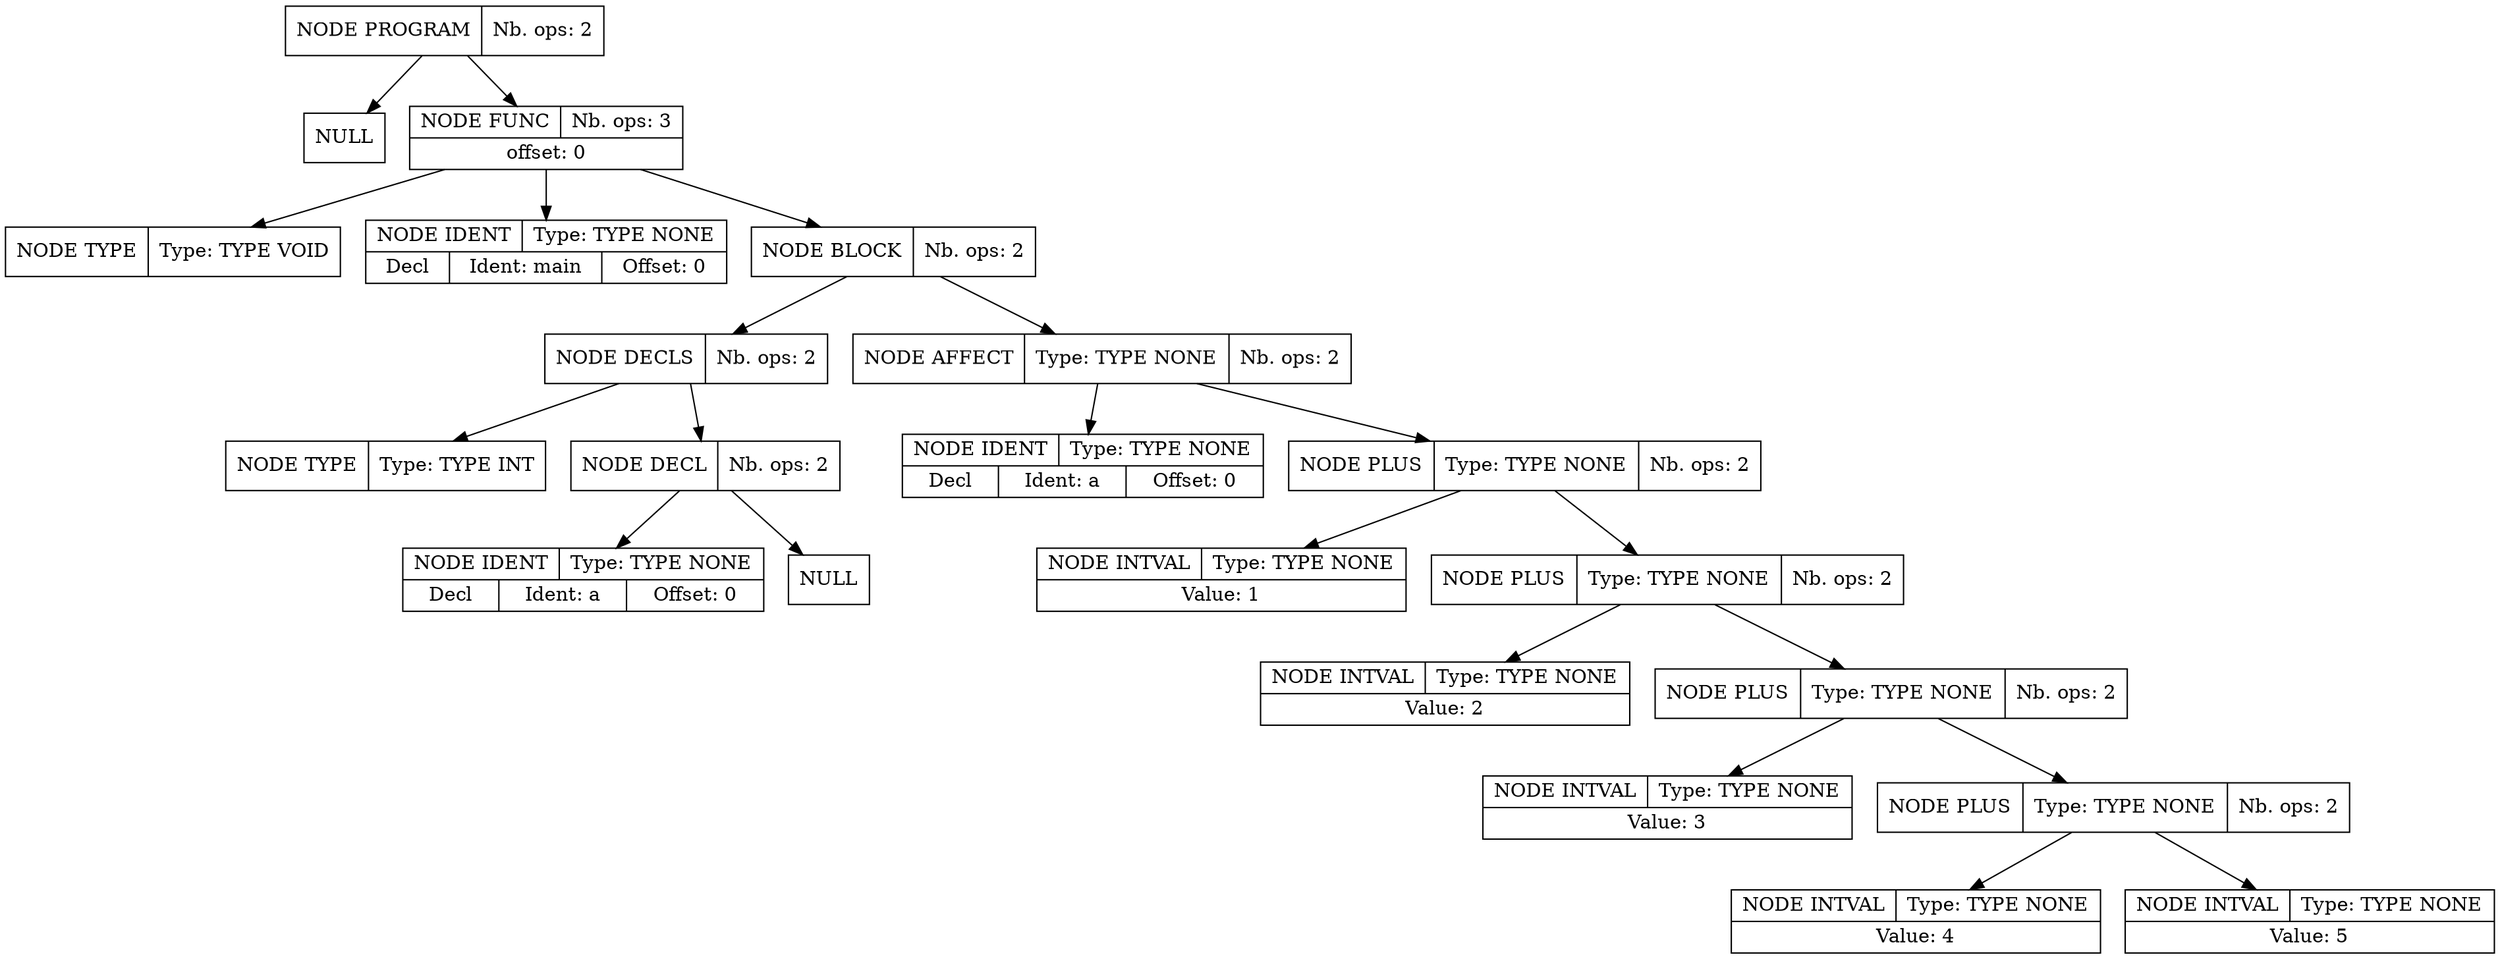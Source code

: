 digraph global_vars {
    N1 [shape=record, label="{{NODE PROGRAM|Nb. ops: 2}}"];
    N2 [shape=record, label="{{NULL}}"];
    edge[tailclip=true];
    N1 -> N2
    N3 [shape=record, label="{{NODE FUNC|Nb. ops: 3}|{offset: 0}}"];
    N4 [shape=record, label="{{NODE TYPE|Type: TYPE VOID}}"];
    edge[tailclip=true];
    N3 -> N4
    N5 [shape=record, label="{{NODE IDENT|Type: TYPE NONE}|{<decl>Decl      |Ident: main|Offset: 0}}"];
    edge[tailclip=true];
    N3 -> N5
    N6 [shape=record, label="{{NODE BLOCK|Nb. ops: 2}}"];
    N7 [shape=record, label="{{NODE DECLS|Nb. ops: 2}}"];
    N8 [shape=record, label="{{NODE TYPE|Type: TYPE INT}}"];
    edge[tailclip=true];
    N7 -> N8
    N9 [shape=record, label="{{NODE DECL|Nb. ops: 2}}"];
    N10 [shape=record, label="{{NODE IDENT|Type: TYPE NONE}|{<decl>Decl      |Ident: a|Offset: 0}}"];
    edge[tailclip=true];
    N9 -> N10
    N11 [shape=record, label="{{NULL}}"];
    edge[tailclip=true];
    N9 -> N11
    edge[tailclip=true];
    N7 -> N9
    edge[tailclip=true];
    N6 -> N7
    N12 [shape=record, label="{{NODE AFFECT|Type: TYPE NONE|Nb. ops: 2}}"];
    N13 [shape=record, label="{{NODE IDENT|Type: TYPE NONE}|{<decl>Decl      |Ident: a|Offset: 0}}"];
    edge[tailclip=true];
    N12 -> N13
    N14 [shape=record, label="{{NODE PLUS|Type: TYPE NONE|Nb. ops: 2}}"];
    N15 [shape=record, label="{{NODE INTVAL|Type: TYPE NONE}|{Value: 1}}"];
    edge[tailclip=true];
    N14 -> N15
    N16 [shape=record, label="{{NODE PLUS|Type: TYPE NONE|Nb. ops: 2}}"];
    N17 [shape=record, label="{{NODE INTVAL|Type: TYPE NONE}|{Value: 2}}"];
    edge[tailclip=true];
    N16 -> N17
    N18 [shape=record, label="{{NODE PLUS|Type: TYPE NONE|Nb. ops: 2}}"];
    N19 [shape=record, label="{{NODE INTVAL|Type: TYPE NONE}|{Value: 3}}"];
    edge[tailclip=true];
    N18 -> N19
    N20 [shape=record, label="{{NODE PLUS|Type: TYPE NONE|Nb. ops: 2}}"];
    N21 [shape=record, label="{{NODE INTVAL|Type: TYPE NONE}|{Value: 4}}"];
    edge[tailclip=true];
    N20 -> N21
    N22 [shape=record, label="{{NODE INTVAL|Type: TYPE NONE}|{Value: 5}}"];
    edge[tailclip=true];
    N20 -> N22
    edge[tailclip=true];
    N18 -> N20
    edge[tailclip=true];
    N16 -> N18
    edge[tailclip=true];
    N14 -> N16
    edge[tailclip=true];
    N12 -> N14
    edge[tailclip=true];
    N6 -> N12
    edge[tailclip=true];
    N3 -> N6
    edge[tailclip=true];
    N1 -> N3
}